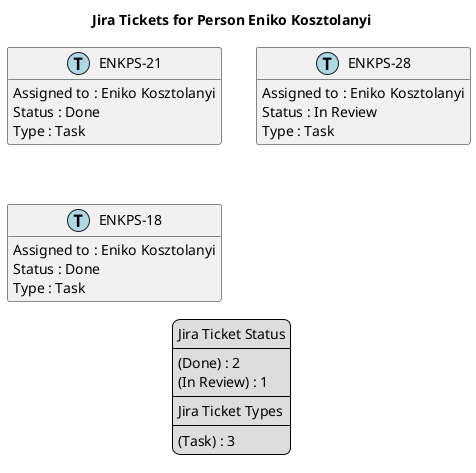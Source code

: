 @startuml
'https://plantuml.com/class-diagram

' GENERATE CLASS DIAGRAM ===========
' Generated at    : Tue Apr 23 13:03:14 CEST 2024

title Jira Tickets for Person Eniko Kosztolanyi
hide empty members

legend
Jira Ticket Status
----
(Done) : 2
(In Review) : 1
----
Jira Ticket Types
----
(Task) : 3
end legend


' Tickets =======
class "ENKPS-21" << (T,lightblue) >> {
  Assigned to : Eniko Kosztolanyi
  Status : Done
  Type : Task
}

class "ENKPS-28" << (T,lightblue) >> {
  Assigned to : Eniko Kosztolanyi
  Status : In Review
  Type : Task
}

class "ENKPS-18" << (T,lightblue) >> {
  Assigned to : Eniko Kosztolanyi
  Status : Done
  Type : Task
}



' Links =======


@enduml

